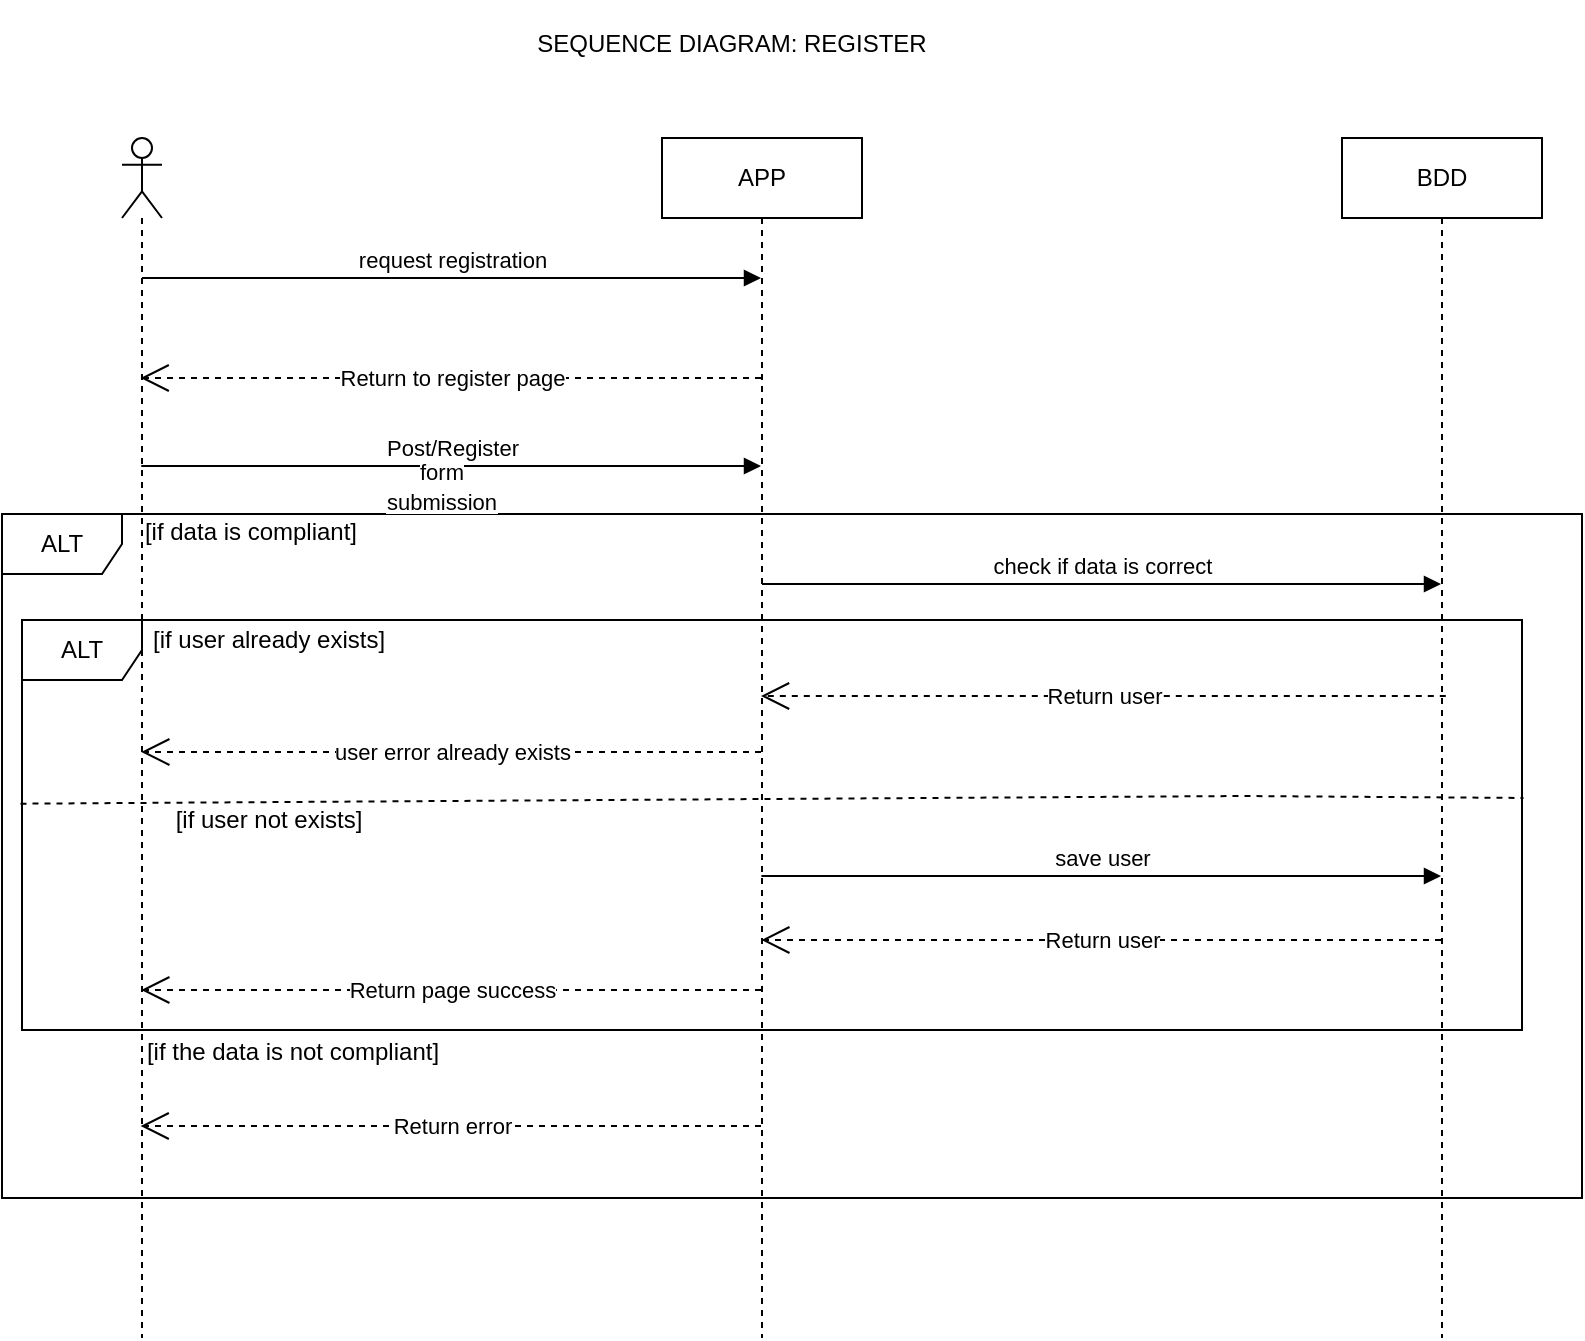 <mxfile version="26.1.0">
  <diagram name="Page-1" id="-yu78I1sRUlMoiZo3140">
    <mxGraphModel dx="1518" dy="614" grid="1" gridSize="10" guides="1" tooltips="1" connect="1" arrows="1" fold="1" page="1" pageScale="1" pageWidth="827" pageHeight="1169" math="0" shadow="0">
      <root>
        <mxCell id="0" />
        <mxCell id="1" parent="0" />
        <mxCell id="TWy4Sa6htujXtJZXjGvq-5" value="APP" style="shape=umlLifeline;perimeter=lifelinePerimeter;whiteSpace=wrap;html=1;container=1;dropTarget=0;collapsible=0;recursiveResize=0;outlineConnect=0;portConstraint=eastwest;newEdgeStyle={&quot;curved&quot;:0,&quot;rounded&quot;:0};" parent="1" vertex="1">
          <mxGeometry x="340" y="80" width="100" height="600" as="geometry" />
        </mxCell>
        <mxCell id="TWy4Sa6htujXtJZXjGvq-6" value="BDD" style="shape=umlLifeline;perimeter=lifelinePerimeter;whiteSpace=wrap;html=1;container=1;dropTarget=0;collapsible=0;recursiveResize=0;outlineConnect=0;portConstraint=eastwest;newEdgeStyle={&quot;curved&quot;:0,&quot;rounded&quot;:0};" parent="1" vertex="1">
          <mxGeometry x="680" y="80" width="100" height="600" as="geometry" />
        </mxCell>
        <mxCell id="TWy4Sa6htujXtJZXjGvq-11" value="" style="shape=umlLifeline;perimeter=lifelinePerimeter;whiteSpace=wrap;html=1;container=1;dropTarget=0;collapsible=0;recursiveResize=0;outlineConnect=0;portConstraint=eastwest;newEdgeStyle={&quot;curved&quot;:0,&quot;rounded&quot;:0};participant=umlActor;" parent="1" vertex="1">
          <mxGeometry x="70" y="80" width="20" height="600" as="geometry" />
        </mxCell>
        <mxCell id="TWy4Sa6htujXtJZXjGvq-12" value="request registration" style="html=1;verticalAlign=bottom;endArrow=block;curved=0;rounded=0;" parent="1" source="TWy4Sa6htujXtJZXjGvq-11" target="TWy4Sa6htujXtJZXjGvq-5" edge="1">
          <mxGeometry width="80" relative="1" as="geometry">
            <mxPoint x="350" y="200" as="sourcePoint" />
            <mxPoint x="430" y="200" as="targetPoint" />
            <Array as="points">
              <mxPoint x="230" y="150" />
            </Array>
          </mxGeometry>
        </mxCell>
        <mxCell id="TWy4Sa6htujXtJZXjGvq-13" value="Return to register page" style="endArrow=open;endSize=12;dashed=1;html=1;rounded=0;" parent="1" edge="1">
          <mxGeometry width="160" relative="1" as="geometry">
            <mxPoint x="389.5" y="200" as="sourcePoint" />
            <mxPoint x="79.324" y="200" as="targetPoint" />
          </mxGeometry>
        </mxCell>
        <mxCell id="TWy4Sa6htujXtJZXjGvq-14" value="Post/Register" style="html=1;verticalAlign=bottom;endArrow=block;curved=0;rounded=0;" parent="1" edge="1">
          <mxGeometry width="80" relative="1" as="geometry">
            <mxPoint x="79.63" y="244" as="sourcePoint" />
            <mxPoint x="389.5" y="244" as="targetPoint" />
            <Array as="points">
              <mxPoint x="240" y="244" />
            </Array>
          </mxGeometry>
        </mxCell>
        <mxCell id="TWy4Sa6htujXtJZXjGvq-15" value="check if data is correct" style="html=1;verticalAlign=bottom;endArrow=block;curved=0;rounded=0;" parent="1" source="TWy4Sa6htujXtJZXjGvq-5" edge="1">
          <mxGeometry width="80" relative="1" as="geometry">
            <mxPoint x="389.324" y="303" as="sourcePoint" />
            <mxPoint x="729.5" y="303" as="targetPoint" />
            <Array as="points" />
          </mxGeometry>
        </mxCell>
        <mxCell id="TWy4Sa6htujXtJZXjGvq-16" value="ALT" style="shape=umlFrame;whiteSpace=wrap;html=1;pointerEvents=0;" parent="1" vertex="1">
          <mxGeometry x="10" y="268" width="790" height="342" as="geometry" />
        </mxCell>
        <mxCell id="TWy4Sa6htujXtJZXjGvq-17" value="[if data is compliant]" style="text;html=1;align=center;verticalAlign=middle;resizable=0;points=[];autosize=1;strokeColor=none;fillColor=none;" parent="1" vertex="1">
          <mxGeometry x="69" y="262" width="130" height="30" as="geometry" />
        </mxCell>
        <mxCell id="TWy4Sa6htujXtJZXjGvq-25" value="ALT" style="shape=umlFrame;whiteSpace=wrap;html=1;pointerEvents=0;" parent="1" vertex="1">
          <mxGeometry x="20" y="321" width="750" height="205" as="geometry" />
        </mxCell>
        <mxCell id="TWy4Sa6htujXtJZXjGvq-28" value="" style="endArrow=none;dashed=1;html=1;rounded=0;exitX=-0.001;exitY=0.448;exitDx=0;exitDy=0;exitPerimeter=0;entryX=1.001;entryY=0.434;entryDx=0;entryDy=0;entryPerimeter=0;" parent="1" source="TWy4Sa6htujXtJZXjGvq-25" target="TWy4Sa6htujXtJZXjGvq-25" edge="1">
          <mxGeometry width="50" height="50" relative="1" as="geometry">
            <mxPoint x="23.75" y="411.25" as="sourcePoint" />
            <mxPoint x="770" y="409.25" as="targetPoint" />
            <Array as="points">
              <mxPoint x="630" y="409" />
            </Array>
          </mxGeometry>
        </mxCell>
        <mxCell id="TWy4Sa6htujXtJZXjGvq-32" value="Return error" style="endArrow=open;endSize=12;dashed=1;html=1;rounded=0;" parent="1" edge="1">
          <mxGeometry width="160" relative="1" as="geometry">
            <mxPoint x="389.5" y="574" as="sourcePoint" />
            <mxPoint x="79.324" y="574" as="targetPoint" />
          </mxGeometry>
        </mxCell>
        <mxCell id="TWy4Sa6htujXtJZXjGvq-33" value="SEQUENCE DIAGRAM: REGISTER" style="text;html=1;align=center;verticalAlign=middle;whiteSpace=wrap;rounded=0;" parent="1" vertex="1">
          <mxGeometry x="240" y="11" width="270" height="43" as="geometry" />
        </mxCell>
        <mxCell id="TWy4Sa6htujXtJZXjGvq-34" value="&lt;span style=&quot;font-size: 11px; text-wrap-mode: nowrap; background-color: rgb(255, 255, 255);&quot;&gt;form submission&lt;/span&gt;" style="text;html=1;align=center;verticalAlign=middle;whiteSpace=wrap;rounded=0;" parent="1" vertex="1">
          <mxGeometry x="200" y="239" width="60" height="30" as="geometry" />
        </mxCell>
        <mxCell id="TWy4Sa6htujXtJZXjGvq-35" value="[if user already exists]" style="text;html=1;align=center;verticalAlign=middle;resizable=0;points=[];autosize=1;strokeColor=none;fillColor=none;" parent="1" vertex="1">
          <mxGeometry x="73" y="316" width="140" height="30" as="geometry" />
        </mxCell>
        <mxCell id="TWy4Sa6htujXtJZXjGvq-36" value="Return user" style="endArrow=open;endSize=12;dashed=1;html=1;rounded=0;exitX=0.519;exitY=0.315;exitDx=0;exitDy=0;exitPerimeter=0;" parent="1" edge="1">
          <mxGeometry width="160" relative="1" as="geometry">
            <mxPoint x="731.9" y="359" as="sourcePoint" />
            <mxPoint x="389.5" y="359" as="targetPoint" />
          </mxGeometry>
        </mxCell>
        <mxCell id="TWy4Sa6htujXtJZXjGvq-37" value="user error already exists" style="endArrow=open;endSize=12;dashed=1;html=1;rounded=0;" parent="1" edge="1">
          <mxGeometry width="160" relative="1" as="geometry">
            <mxPoint x="389.5" y="387" as="sourcePoint" />
            <mxPoint x="79.63" y="387" as="targetPoint" />
          </mxGeometry>
        </mxCell>
        <mxCell id="TWy4Sa6htujXtJZXjGvq-38" value="[if user not exists]" style="text;html=1;align=center;verticalAlign=middle;resizable=0;points=[];autosize=1;strokeColor=none;fillColor=none;" parent="1" vertex="1">
          <mxGeometry x="83" y="406" width="120" height="30" as="geometry" />
        </mxCell>
        <mxCell id="TWy4Sa6htujXtJZXjGvq-39" value="save user" style="html=1;verticalAlign=bottom;endArrow=block;curved=0;rounded=0;exitX=0.497;exitY=0.415;exitDx=0;exitDy=0;exitPerimeter=0;" parent="1" edge="1">
          <mxGeometry width="80" relative="1" as="geometry">
            <mxPoint x="389.7" y="449" as="sourcePoint" />
            <mxPoint x="729.5" y="449" as="targetPoint" />
            <Array as="points" />
          </mxGeometry>
        </mxCell>
        <mxCell id="TWy4Sa6htujXtJZXjGvq-40" value="Return user" style="endArrow=open;endSize=12;dashed=1;html=1;rounded=0;" parent="1" edge="1">
          <mxGeometry width="160" relative="1" as="geometry">
            <mxPoint x="729.5" y="481" as="sourcePoint" />
            <mxPoint x="389.63" y="481" as="targetPoint" />
          </mxGeometry>
        </mxCell>
        <mxCell id="TWy4Sa6htujXtJZXjGvq-41" value="Return page success" style="endArrow=open;endSize=12;dashed=1;html=1;rounded=0;" parent="1" edge="1">
          <mxGeometry width="160" relative="1" as="geometry">
            <mxPoint x="389.5" y="506" as="sourcePoint" />
            <mxPoint x="79.63" y="506" as="targetPoint" />
          </mxGeometry>
        </mxCell>
        <mxCell id="TWy4Sa6htujXtJZXjGvq-42" value="[if the data is not compliant]" style="text;html=1;align=center;verticalAlign=middle;resizable=0;points=[];autosize=1;strokeColor=none;fillColor=none;" parent="1" vertex="1">
          <mxGeometry x="70" y="522" width="170" height="30" as="geometry" />
        </mxCell>
      </root>
    </mxGraphModel>
  </diagram>
</mxfile>
